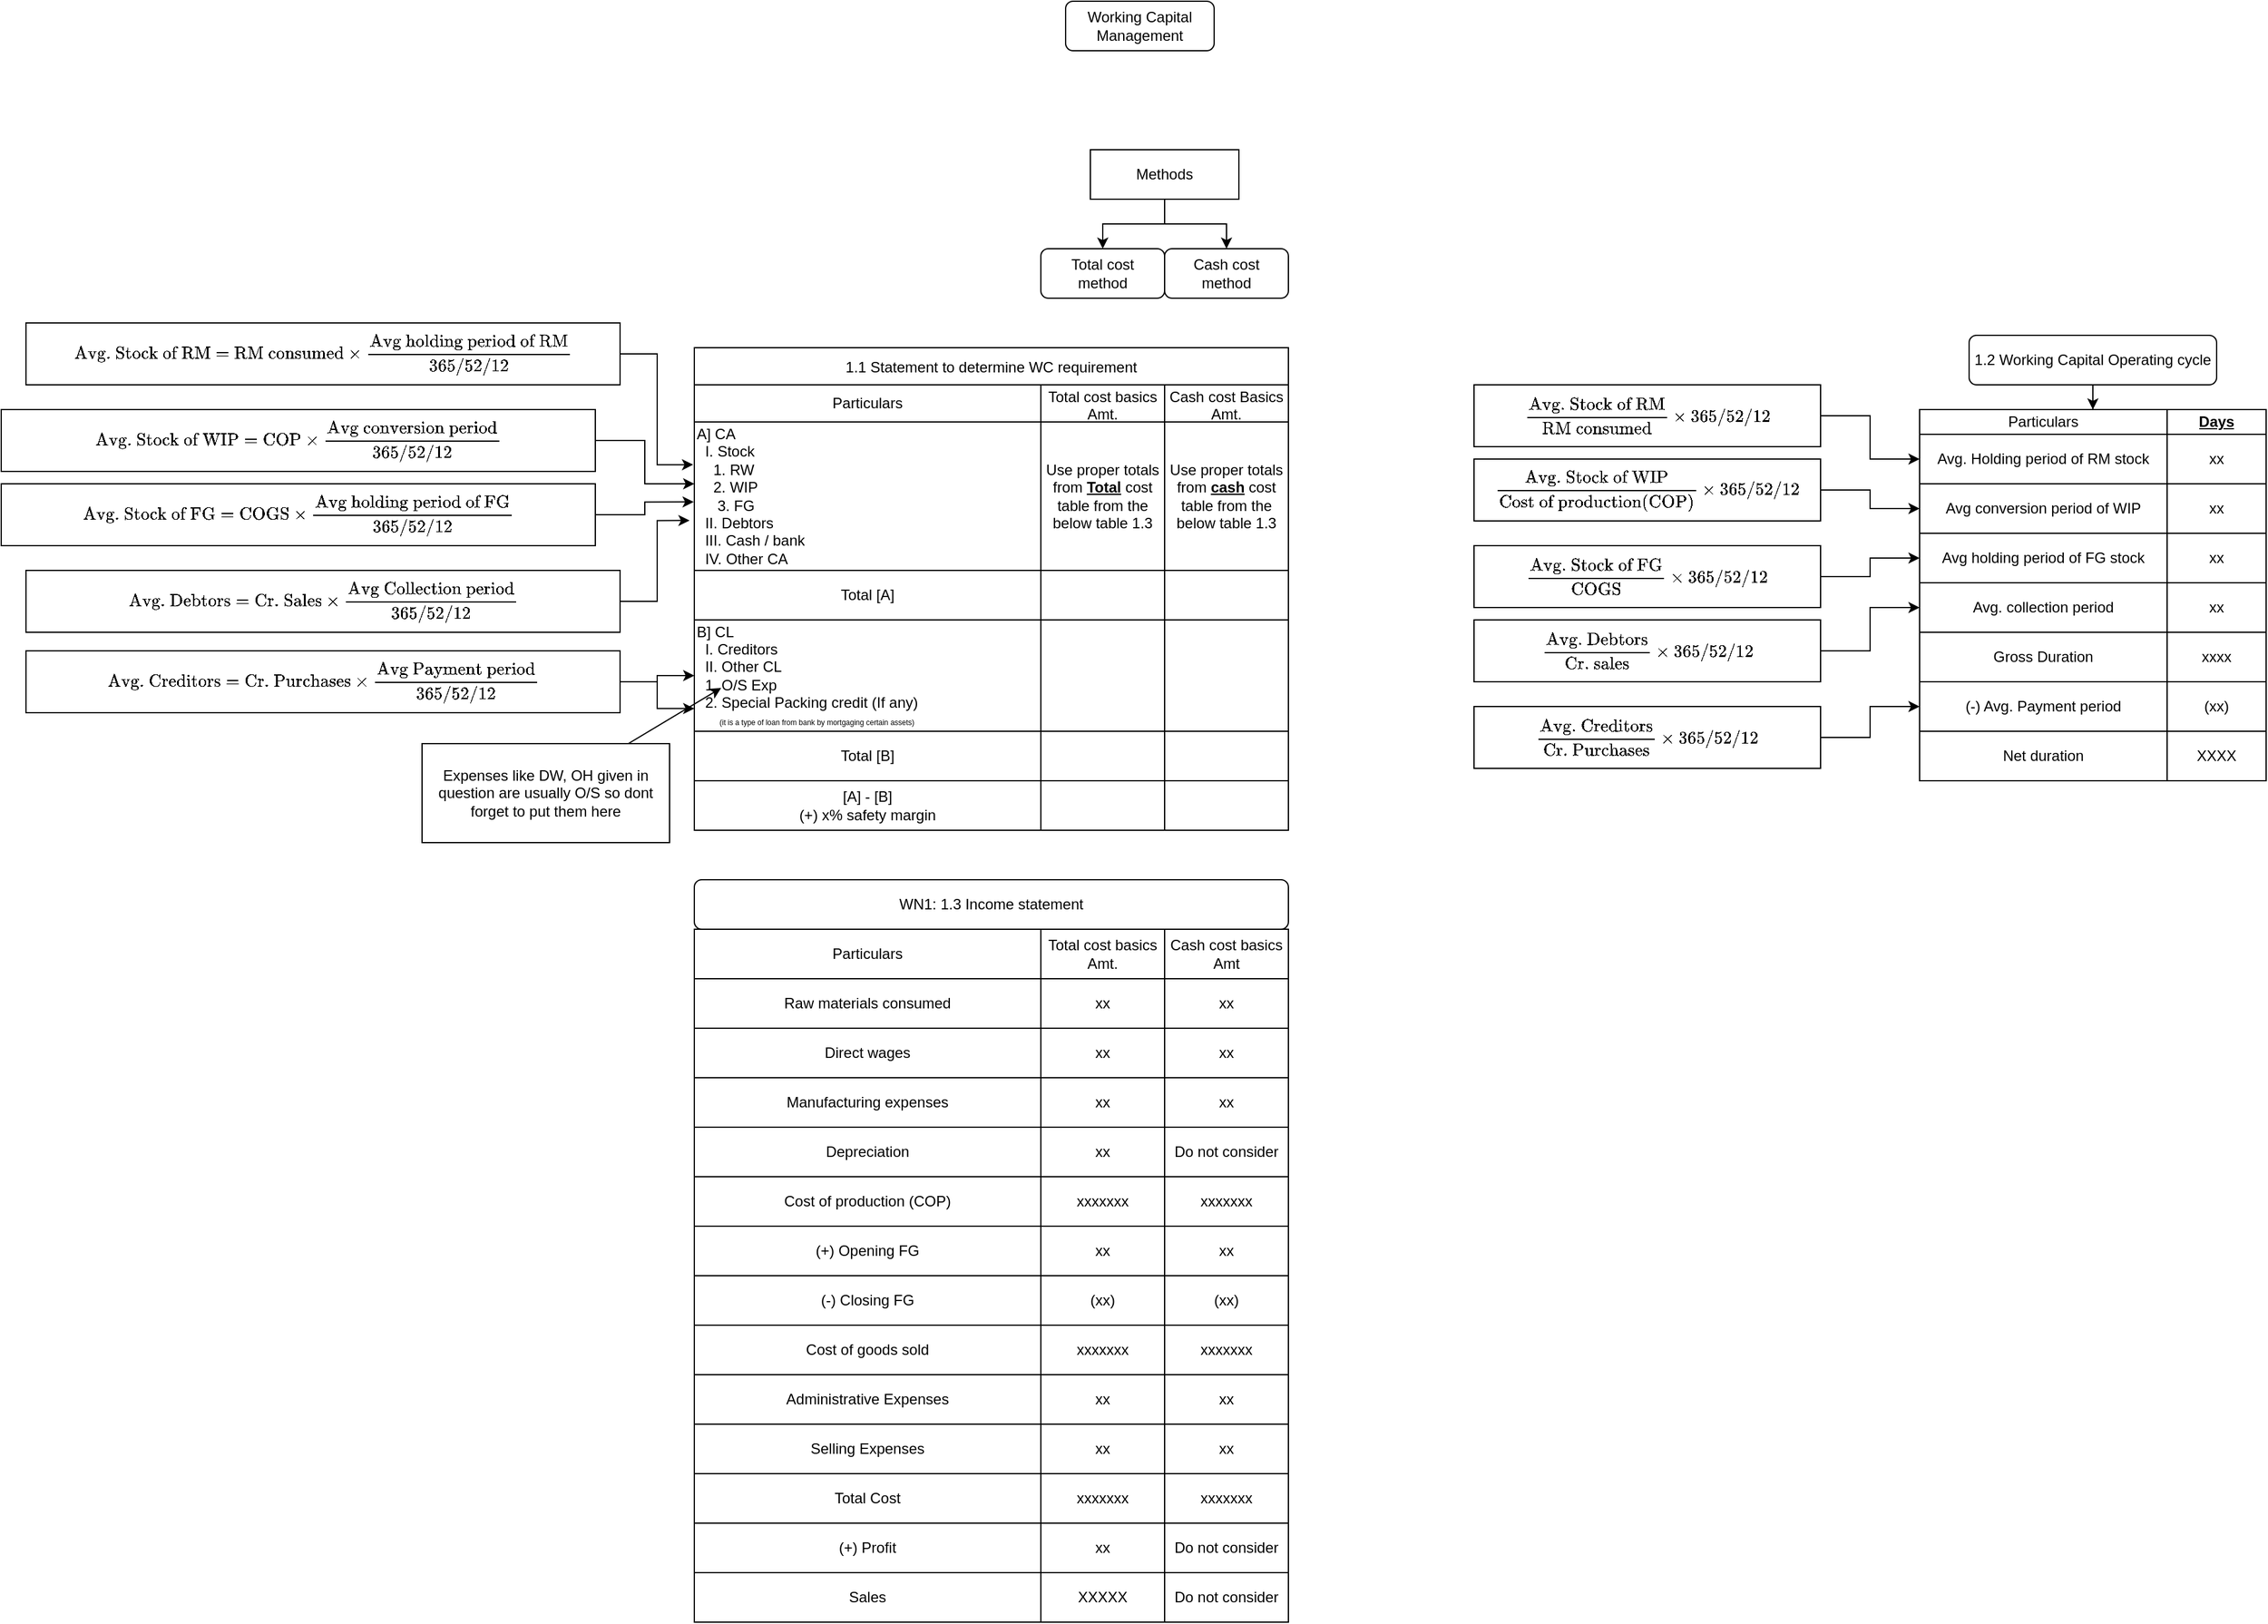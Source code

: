<mxfile version="15.2.9" type="github">
  <diagram id="sMXiV06eMUX1r8Gc8Mpe" name="Page-1">
    <mxGraphModel dx="3066" dy="1186" grid="1" gridSize="10" guides="1" tooltips="1" connect="1" arrows="1" fold="1" page="1" pageScale="1" pageWidth="850" pageHeight="1100" math="1" shadow="0">
      <root>
        <mxCell id="0" />
        <mxCell id="1" parent="0" />
        <mxCell id="MN956ZE3z-NAZyp3KeIA-1" value="Working Capital Management" style="rounded=1;whiteSpace=wrap;html=1;" parent="1" vertex="1">
          <mxGeometry x="360" width="120" height="40" as="geometry" />
        </mxCell>
        <mxCell id="9jcXlWBaS0kGvRiVqAq9-134" style="edgeStyle=orthogonalEdgeStyle;rounded=0;orthogonalLoop=1;jettySize=auto;html=1;" parent="1" source="MN956ZE3z-NAZyp3KeIA-2" target="MN956ZE3z-NAZyp3KeIA-4" edge="1">
          <mxGeometry relative="1" as="geometry" />
        </mxCell>
        <mxCell id="9jcXlWBaS0kGvRiVqAq9-135" style="edgeStyle=orthogonalEdgeStyle;rounded=0;orthogonalLoop=1;jettySize=auto;html=1;" parent="1" source="MN956ZE3z-NAZyp3KeIA-2" target="MN956ZE3z-NAZyp3KeIA-3" edge="1">
          <mxGeometry relative="1" as="geometry" />
        </mxCell>
        <mxCell id="MN956ZE3z-NAZyp3KeIA-2" value="Methods" style="rounded=0;whiteSpace=wrap;html=1;" parent="1" vertex="1">
          <mxGeometry x="380" y="120" width="120" height="40" as="geometry" />
        </mxCell>
        <mxCell id="MN956ZE3z-NAZyp3KeIA-3" value="&lt;div&gt;Cash cost &lt;br&gt;&lt;/div&gt;&lt;div&gt;method&lt;/div&gt;" style="rounded=1;whiteSpace=wrap;html=1;" parent="1" vertex="1">
          <mxGeometry x="440" y="200" width="100" height="40" as="geometry" />
        </mxCell>
        <mxCell id="MN956ZE3z-NAZyp3KeIA-4" value="&lt;div&gt;Total cost &lt;br&gt;&lt;/div&gt;&lt;div&gt;method&lt;/div&gt;" style="rounded=1;whiteSpace=wrap;html=1;" parent="1" vertex="1">
          <mxGeometry x="340" y="200" width="100" height="40" as="geometry" />
        </mxCell>
        <mxCell id="9jcXlWBaS0kGvRiVqAq9-1" value="1.2 Working Capital Operating cycle" style="rounded=1;whiteSpace=wrap;html=1;" parent="1" vertex="1">
          <mxGeometry x="1090" y="270" width="200" height="40" as="geometry" />
        </mxCell>
        <mxCell id="9jcXlWBaS0kGvRiVqAq9-18" style="edgeStyle=orthogonalEdgeStyle;rounded=0;orthogonalLoop=1;jettySize=auto;html=1;exitX=0.5;exitY=1;exitDx=0;exitDy=0;" parent="1" source="9jcXlWBaS0kGvRiVqAq9-1" target="9jcXlWBaS0kGvRiVqAq9-2" edge="1">
          <mxGeometry relative="1" as="geometry" />
        </mxCell>
        <mxCell id="9jcXlWBaS0kGvRiVqAq9-2" value="" style="shape=table;startSize=0;container=1;collapsible=0;childLayout=tableLayout;" parent="1" vertex="1">
          <mxGeometry x="1050" y="330" width="280" height="300" as="geometry" />
        </mxCell>
        <mxCell id="9jcXlWBaS0kGvRiVqAq9-3" value="" style="shape=partialRectangle;collapsible=0;dropTarget=0;pointerEvents=0;fillColor=none;top=0;left=0;bottom=0;right=0;points=[[0,0.5],[1,0.5]];portConstraint=eastwest;" parent="9jcXlWBaS0kGvRiVqAq9-2" vertex="1">
          <mxGeometry width="280" height="20" as="geometry" />
        </mxCell>
        <mxCell id="9jcXlWBaS0kGvRiVqAq9-4" value="Particulars" style="shape=partialRectangle;html=1;whiteSpace=wrap;connectable=0;overflow=hidden;fillColor=none;top=0;left=0;bottom=0;right=0;pointerEvents=1;" parent="9jcXlWBaS0kGvRiVqAq9-3" vertex="1">
          <mxGeometry width="200" height="20" as="geometry" />
        </mxCell>
        <mxCell id="9jcXlWBaS0kGvRiVqAq9-5" value="&lt;u&gt;&lt;b&gt;Days&lt;/b&gt;&lt;/u&gt;" style="shape=partialRectangle;html=1;whiteSpace=wrap;connectable=0;overflow=hidden;fillColor=none;top=0;left=0;bottom=0;right=0;pointerEvents=1;" parent="9jcXlWBaS0kGvRiVqAq9-3" vertex="1">
          <mxGeometry x="200" width="80" height="20" as="geometry" />
        </mxCell>
        <mxCell id="9jcXlWBaS0kGvRiVqAq9-6" value="" style="shape=partialRectangle;collapsible=0;dropTarget=0;pointerEvents=0;fillColor=none;top=0;left=0;bottom=0;right=0;points=[[0,0.5],[1,0.5]];portConstraint=eastwest;" parent="9jcXlWBaS0kGvRiVqAq9-2" vertex="1">
          <mxGeometry y="20" width="280" height="40" as="geometry" />
        </mxCell>
        <mxCell id="9jcXlWBaS0kGvRiVqAq9-7" value="&lt;div&gt;Avg. Holding period of RM stock&lt;/div&gt;" style="shape=partialRectangle;html=1;whiteSpace=wrap;connectable=0;overflow=hidden;fillColor=none;top=0;left=0;bottom=0;right=0;pointerEvents=1;" parent="9jcXlWBaS0kGvRiVqAq9-6" vertex="1">
          <mxGeometry width="200" height="40" as="geometry" />
        </mxCell>
        <mxCell id="9jcXlWBaS0kGvRiVqAq9-8" value="xx" style="shape=partialRectangle;html=1;whiteSpace=wrap;connectable=0;overflow=hidden;fillColor=none;top=0;left=0;bottom=0;right=0;pointerEvents=1;" parent="9jcXlWBaS0kGvRiVqAq9-6" vertex="1">
          <mxGeometry x="200" width="80" height="40" as="geometry" />
        </mxCell>
        <mxCell id="9jcXlWBaS0kGvRiVqAq9-19" style="shape=partialRectangle;collapsible=0;dropTarget=0;pointerEvents=0;fillColor=none;top=0;left=0;bottom=0;right=0;points=[[0,0.5],[1,0.5]];portConstraint=eastwest;" parent="9jcXlWBaS0kGvRiVqAq9-2" vertex="1">
          <mxGeometry y="60" width="280" height="40" as="geometry" />
        </mxCell>
        <mxCell id="9jcXlWBaS0kGvRiVqAq9-20" value="&lt;div&gt;Avg conversion period of WIP&lt;/div&gt;" style="shape=partialRectangle;html=1;whiteSpace=wrap;connectable=0;overflow=hidden;fillColor=none;top=0;left=0;bottom=0;right=0;pointerEvents=1;" parent="9jcXlWBaS0kGvRiVqAq9-19" vertex="1">
          <mxGeometry width="200" height="40" as="geometry" />
        </mxCell>
        <mxCell id="9jcXlWBaS0kGvRiVqAq9-21" value="xx" style="shape=partialRectangle;html=1;whiteSpace=wrap;connectable=0;overflow=hidden;fillColor=none;top=0;left=0;bottom=0;right=0;pointerEvents=1;" parent="9jcXlWBaS0kGvRiVqAq9-19" vertex="1">
          <mxGeometry x="200" width="80" height="40" as="geometry" />
        </mxCell>
        <mxCell id="9jcXlWBaS0kGvRiVqAq9-22" style="shape=partialRectangle;collapsible=0;dropTarget=0;pointerEvents=0;fillColor=none;top=0;left=0;bottom=0;right=0;points=[[0,0.5],[1,0.5]];portConstraint=eastwest;" parent="9jcXlWBaS0kGvRiVqAq9-2" vertex="1">
          <mxGeometry y="100" width="280" height="40" as="geometry" />
        </mxCell>
        <mxCell id="9jcXlWBaS0kGvRiVqAq9-23" value="&lt;div&gt;Avg holding period of FG stock&lt;/div&gt;" style="shape=partialRectangle;html=1;whiteSpace=wrap;connectable=0;overflow=hidden;fillColor=none;top=0;left=0;bottom=0;right=0;pointerEvents=1;" parent="9jcXlWBaS0kGvRiVqAq9-22" vertex="1">
          <mxGeometry width="200" height="40" as="geometry" />
        </mxCell>
        <mxCell id="9jcXlWBaS0kGvRiVqAq9-24" value="xx" style="shape=partialRectangle;html=1;whiteSpace=wrap;connectable=0;overflow=hidden;fillColor=none;top=0;left=0;bottom=0;right=0;pointerEvents=1;" parent="9jcXlWBaS0kGvRiVqAq9-22" vertex="1">
          <mxGeometry x="200" width="80" height="40" as="geometry" />
        </mxCell>
        <mxCell id="9jcXlWBaS0kGvRiVqAq9-25" style="shape=partialRectangle;collapsible=0;dropTarget=0;pointerEvents=0;fillColor=none;top=0;left=0;bottom=0;right=0;points=[[0,0.5],[1,0.5]];portConstraint=eastwest;" parent="9jcXlWBaS0kGvRiVqAq9-2" vertex="1">
          <mxGeometry y="140" width="280" height="40" as="geometry" />
        </mxCell>
        <mxCell id="9jcXlWBaS0kGvRiVqAq9-26" value="Avg. collection period" style="shape=partialRectangle;html=1;whiteSpace=wrap;connectable=0;overflow=hidden;fillColor=none;top=0;left=0;bottom=0;right=0;pointerEvents=1;" parent="9jcXlWBaS0kGvRiVqAq9-25" vertex="1">
          <mxGeometry width="200" height="40" as="geometry" />
        </mxCell>
        <mxCell id="9jcXlWBaS0kGvRiVqAq9-27" value="xx" style="shape=partialRectangle;html=1;whiteSpace=wrap;connectable=0;overflow=hidden;fillColor=none;top=0;left=0;bottom=0;right=0;pointerEvents=1;" parent="9jcXlWBaS0kGvRiVqAq9-25" vertex="1">
          <mxGeometry x="200" width="80" height="40" as="geometry" />
        </mxCell>
        <mxCell id="9jcXlWBaS0kGvRiVqAq9-9" value="" style="shape=partialRectangle;collapsible=0;dropTarget=0;pointerEvents=0;fillColor=none;top=0;left=0;bottom=0;right=0;points=[[0,0.5],[1,0.5]];portConstraint=eastwest;" parent="9jcXlWBaS0kGvRiVqAq9-2" vertex="1">
          <mxGeometry y="180" width="280" height="40" as="geometry" />
        </mxCell>
        <mxCell id="9jcXlWBaS0kGvRiVqAq9-10" value="Gross Duration" style="shape=partialRectangle;html=1;whiteSpace=wrap;connectable=0;overflow=hidden;fillColor=none;top=0;left=0;bottom=0;right=0;pointerEvents=1;" parent="9jcXlWBaS0kGvRiVqAq9-9" vertex="1">
          <mxGeometry width="200" height="40" as="geometry" />
        </mxCell>
        <mxCell id="9jcXlWBaS0kGvRiVqAq9-11" value="xxxx" style="shape=partialRectangle;html=1;whiteSpace=wrap;connectable=0;overflow=hidden;fillColor=none;top=0;left=0;bottom=0;right=0;pointerEvents=1;" parent="9jcXlWBaS0kGvRiVqAq9-9" vertex="1">
          <mxGeometry x="200" width="80" height="40" as="geometry" />
        </mxCell>
        <mxCell id="9jcXlWBaS0kGvRiVqAq9-12" value="" style="shape=partialRectangle;collapsible=0;dropTarget=0;pointerEvents=0;fillColor=none;top=0;left=0;bottom=0;right=0;points=[[0,0.5],[1,0.5]];portConstraint=eastwest;" parent="9jcXlWBaS0kGvRiVqAq9-2" vertex="1">
          <mxGeometry y="220" width="280" height="40" as="geometry" />
        </mxCell>
        <mxCell id="9jcXlWBaS0kGvRiVqAq9-13" value="(-) Avg. Payment period" style="shape=partialRectangle;html=1;whiteSpace=wrap;connectable=0;overflow=hidden;fillColor=none;top=0;left=0;bottom=0;right=0;pointerEvents=1;" parent="9jcXlWBaS0kGvRiVqAq9-12" vertex="1">
          <mxGeometry width="200" height="40" as="geometry" />
        </mxCell>
        <mxCell id="9jcXlWBaS0kGvRiVqAq9-14" value="(xx)" style="shape=partialRectangle;html=1;whiteSpace=wrap;connectable=0;overflow=hidden;fillColor=none;top=0;left=0;bottom=0;right=0;pointerEvents=1;" parent="9jcXlWBaS0kGvRiVqAq9-12" vertex="1">
          <mxGeometry x="200" width="80" height="40" as="geometry" />
        </mxCell>
        <mxCell id="9jcXlWBaS0kGvRiVqAq9-15" value="" style="shape=partialRectangle;collapsible=0;dropTarget=0;pointerEvents=0;fillColor=none;top=0;left=0;bottom=0;right=0;points=[[0,0.5],[1,0.5]];portConstraint=eastwest;" parent="9jcXlWBaS0kGvRiVqAq9-2" vertex="1">
          <mxGeometry y="260" width="280" height="40" as="geometry" />
        </mxCell>
        <mxCell id="9jcXlWBaS0kGvRiVqAq9-16" value="Net duration&lt;span style=&quot;white-space: pre&quot;&gt;&lt;/span&gt;&lt;span style=&quot;white-space: pre&quot;&gt;&lt;/span&gt;" style="shape=partialRectangle;html=1;whiteSpace=wrap;connectable=0;overflow=hidden;fillColor=none;top=0;left=0;bottom=0;right=0;pointerEvents=1;" parent="9jcXlWBaS0kGvRiVqAq9-15" vertex="1">
          <mxGeometry width="200" height="40" as="geometry" />
        </mxCell>
        <mxCell id="9jcXlWBaS0kGvRiVqAq9-17" value="XXXX" style="shape=partialRectangle;html=1;whiteSpace=wrap;connectable=0;overflow=hidden;fillColor=none;top=0;left=0;bottom=0;right=0;pointerEvents=1;" parent="9jcXlWBaS0kGvRiVqAq9-15" vertex="1">
          <mxGeometry x="200" width="80" height="40" as="geometry" />
        </mxCell>
        <mxCell id="9jcXlWBaS0kGvRiVqAq9-30" style="edgeStyle=orthogonalEdgeStyle;rounded=0;orthogonalLoop=1;jettySize=auto;html=1;entryX=0;entryY=0.5;entryDx=0;entryDy=0;" parent="1" source="9jcXlWBaS0kGvRiVqAq9-29" target="9jcXlWBaS0kGvRiVqAq9-6" edge="1">
          <mxGeometry relative="1" as="geometry" />
        </mxCell>
        <mxCell id="9jcXlWBaS0kGvRiVqAq9-29" value="`\text{Avg. Stock of RM}/\text{RM consumed}xx \text{365/52/12}`" style="rounded=0;whiteSpace=wrap;html=1;" parent="1" vertex="1">
          <mxGeometry x="690" y="310" width="280" height="50" as="geometry" />
        </mxCell>
        <mxCell id="9jcXlWBaS0kGvRiVqAq9-34" style="edgeStyle=orthogonalEdgeStyle;rounded=0;orthogonalLoop=1;jettySize=auto;html=1;entryX=0;entryY=0.5;entryDx=0;entryDy=0;" parent="1" source="9jcXlWBaS0kGvRiVqAq9-31" target="9jcXlWBaS0kGvRiVqAq9-19" edge="1">
          <mxGeometry relative="1" as="geometry" />
        </mxCell>
        <mxCell id="9jcXlWBaS0kGvRiVqAq9-31" value="`\text{Avg. Stock of WIP}/\text{Cost of production(COP)}xx \text{365/52/12}`" style="rounded=0;whiteSpace=wrap;html=1;" parent="1" vertex="1">
          <mxGeometry x="690" y="370" width="280" height="50" as="geometry" />
        </mxCell>
        <mxCell id="9jcXlWBaS0kGvRiVqAq9-35" style="edgeStyle=orthogonalEdgeStyle;rounded=0;orthogonalLoop=1;jettySize=auto;html=1;" parent="1" source="9jcXlWBaS0kGvRiVqAq9-32" target="9jcXlWBaS0kGvRiVqAq9-22" edge="1">
          <mxGeometry relative="1" as="geometry" />
        </mxCell>
        <mxCell id="9jcXlWBaS0kGvRiVqAq9-32" value="`\text{Avg. Stock of FG}/\text{COGS}xx \text{365/52/12}`" style="rounded=0;whiteSpace=wrap;html=1;" parent="1" vertex="1">
          <mxGeometry x="690" y="440" width="280" height="50" as="geometry" />
        </mxCell>
        <mxCell id="9jcXlWBaS0kGvRiVqAq9-36" style="edgeStyle=orthogonalEdgeStyle;rounded=0;orthogonalLoop=1;jettySize=auto;html=1;entryX=0;entryY=0.5;entryDx=0;entryDy=0;" parent="1" source="9jcXlWBaS0kGvRiVqAq9-33" target="9jcXlWBaS0kGvRiVqAq9-25" edge="1">
          <mxGeometry relative="1" as="geometry" />
        </mxCell>
        <mxCell id="9jcXlWBaS0kGvRiVqAq9-33" value="`\text{Avg. Debtors}/\text{Cr. sales}xx \text{365/52/12}`" style="rounded=0;whiteSpace=wrap;html=1;" parent="1" vertex="1">
          <mxGeometry x="690" y="500" width="280" height="50" as="geometry" />
        </mxCell>
        <mxCell id="9jcXlWBaS0kGvRiVqAq9-38" style="edgeStyle=orthogonalEdgeStyle;rounded=0;orthogonalLoop=1;jettySize=auto;html=1;entryX=0;entryY=0.5;entryDx=0;entryDy=0;" parent="1" source="9jcXlWBaS0kGvRiVqAq9-37" target="9jcXlWBaS0kGvRiVqAq9-12" edge="1">
          <mxGeometry relative="1" as="geometry" />
        </mxCell>
        <mxCell id="9jcXlWBaS0kGvRiVqAq9-37" value="`\text{Avg. Creditors}/\text{Cr. Purchases}xx \text{365/52/12}`" style="rounded=0;whiteSpace=wrap;html=1;" parent="1" vertex="1">
          <mxGeometry x="690" y="570" width="280" height="50" as="geometry" />
        </mxCell>
        <mxCell id="9jcXlWBaS0kGvRiVqAq9-110" style="edgeStyle=orthogonalEdgeStyle;rounded=0;orthogonalLoop=1;jettySize=auto;html=1;entryX=-0.002;entryY=0.288;entryDx=0;entryDy=0;entryPerimeter=0;" parent="1" source="9jcXlWBaS0kGvRiVqAq9-39" target="9jcXlWBaS0kGvRiVqAq9-93" edge="1">
          <mxGeometry relative="1" as="geometry">
            <Array as="points">
              <mxPoint x="30" y="285" />
              <mxPoint x="30" y="375" />
            </Array>
          </mxGeometry>
        </mxCell>
        <mxCell id="9jcXlWBaS0kGvRiVqAq9-39" value="`\text{Avg. Stock of RM}=\text{RM consumed}xx \text{Avg holding period of RM}/ \text{365/52/12}`" style="rounded=0;whiteSpace=wrap;html=1;" parent="1" vertex="1">
          <mxGeometry x="-480" y="260" width="480" height="50" as="geometry" />
        </mxCell>
        <mxCell id="9jcXlWBaS0kGvRiVqAq9-111" style="edgeStyle=orthogonalEdgeStyle;rounded=0;orthogonalLoop=1;jettySize=auto;html=1;entryX=0;entryY=0.417;entryDx=0;entryDy=0;entryPerimeter=0;" parent="1" source="9jcXlWBaS0kGvRiVqAq9-40" target="9jcXlWBaS0kGvRiVqAq9-93" edge="1">
          <mxGeometry relative="1" as="geometry" />
        </mxCell>
        <mxCell id="9jcXlWBaS0kGvRiVqAq9-40" value="`\text{Avg. Stock of WIP}=\text{COP}xx \text{Avg conversion period}/ \text{365/52/12}`" style="rounded=0;whiteSpace=wrap;html=1;" parent="1" vertex="1">
          <mxGeometry x="-500" y="330" width="480" height="50" as="geometry" />
        </mxCell>
        <mxCell id="9jcXlWBaS0kGvRiVqAq9-112" style="edgeStyle=orthogonalEdgeStyle;rounded=0;orthogonalLoop=1;jettySize=auto;html=1;entryX=-0.001;entryY=0.539;entryDx=0;entryDy=0;entryPerimeter=0;" parent="1" source="9jcXlWBaS0kGvRiVqAq9-41" target="9jcXlWBaS0kGvRiVqAq9-93" edge="1">
          <mxGeometry relative="1" as="geometry" />
        </mxCell>
        <mxCell id="9jcXlWBaS0kGvRiVqAq9-41" value="`\text{Avg. Stock of FG}=\text{COGS}xx \text{Avg holding period of FG}/ \text{365/52/12}`" style="rounded=0;whiteSpace=wrap;html=1;" parent="1" vertex="1">
          <mxGeometry x="-500" y="390" width="480" height="50" as="geometry" />
        </mxCell>
        <mxCell id="9jcXlWBaS0kGvRiVqAq9-113" style="edgeStyle=orthogonalEdgeStyle;rounded=0;orthogonalLoop=1;jettySize=auto;html=1;entryX=-0.008;entryY=0.664;entryDx=0;entryDy=0;entryPerimeter=0;" parent="1" source="9jcXlWBaS0kGvRiVqAq9-42" target="9jcXlWBaS0kGvRiVqAq9-93" edge="1">
          <mxGeometry relative="1" as="geometry" />
        </mxCell>
        <mxCell id="9jcXlWBaS0kGvRiVqAq9-42" value="`\text{Avg. Debtors}=\text{Cr. Sales}xx \text{Avg Collection period}/ \text{365/52/12}`" style="rounded=0;whiteSpace=wrap;html=1;" parent="1" vertex="1">
          <mxGeometry x="-480" y="460" width="480" height="50" as="geometry" />
        </mxCell>
        <mxCell id="9jcXlWBaS0kGvRiVqAq9-114" style="edgeStyle=orthogonalEdgeStyle;rounded=0;orthogonalLoop=1;jettySize=auto;html=1;entryX=0;entryY=0.5;entryDx=0;entryDy=0;" parent="1" source="9jcXlWBaS0kGvRiVqAq9-43" target="9jcXlWBaS0kGvRiVqAq9-99" edge="1">
          <mxGeometry relative="1" as="geometry" />
        </mxCell>
        <mxCell id="9jcXlWBaS0kGvRiVqAq9-115" style="edgeStyle=orthogonalEdgeStyle;rounded=0;orthogonalLoop=1;jettySize=auto;html=1;entryX=0;entryY=0.796;entryDx=0;entryDy=0;entryPerimeter=0;" parent="1" source="9jcXlWBaS0kGvRiVqAq9-43" target="9jcXlWBaS0kGvRiVqAq9-99" edge="1">
          <mxGeometry relative="1" as="geometry" />
        </mxCell>
        <mxCell id="9jcXlWBaS0kGvRiVqAq9-43" value="`\text{Avg. Creditors}=\text{Cr. Purchases}xx \text{Avg Payment period}/ \text{365/52/12}`" style="rounded=0;whiteSpace=wrap;html=1;" parent="1" vertex="1">
          <mxGeometry x="-480" y="525" width="480" height="50" as="geometry" />
        </mxCell>
        <mxCell id="9jcXlWBaS0kGvRiVqAq9-44" value="" style="shape=table;startSize=0;container=1;collapsible=0;childLayout=tableLayout;" parent="1" vertex="1">
          <mxGeometry x="60" y="750" width="480" height="560" as="geometry" />
        </mxCell>
        <mxCell id="9jcXlWBaS0kGvRiVqAq9-45" value="" style="shape=partialRectangle;collapsible=0;dropTarget=0;pointerEvents=0;fillColor=none;top=0;left=0;bottom=0;right=0;points=[[0,0.5],[1,0.5]];portConstraint=eastwest;" parent="9jcXlWBaS0kGvRiVqAq9-44" vertex="1">
          <mxGeometry width="480" height="40" as="geometry" />
        </mxCell>
        <mxCell id="9jcXlWBaS0kGvRiVqAq9-46" value="Particulars" style="shape=partialRectangle;html=1;whiteSpace=wrap;connectable=0;overflow=hidden;fillColor=none;top=0;left=0;bottom=0;right=0;pointerEvents=1;" parent="9jcXlWBaS0kGvRiVqAq9-45" vertex="1">
          <mxGeometry width="280" height="40" as="geometry" />
        </mxCell>
        <mxCell id="9jcXlWBaS0kGvRiVqAq9-47" value="Total cost basics&lt;br&gt;&lt;div&gt;Amt.&lt;/div&gt;" style="shape=partialRectangle;html=1;whiteSpace=wrap;connectable=0;overflow=hidden;fillColor=none;top=0;left=0;bottom=0;right=0;pointerEvents=1;" parent="9jcXlWBaS0kGvRiVqAq9-45" vertex="1">
          <mxGeometry x="280" width="100" height="40" as="geometry" />
        </mxCell>
        <mxCell id="9jcXlWBaS0kGvRiVqAq9-120" value="&lt;div&gt;Cash cost basics&lt;/div&gt;&lt;div&gt;Amt&lt;br&gt;&lt;/div&gt;" style="shape=partialRectangle;html=1;whiteSpace=wrap;connectable=0;overflow=hidden;fillColor=none;top=0;left=0;bottom=0;right=0;pointerEvents=1;" parent="9jcXlWBaS0kGvRiVqAq9-45" vertex="1">
          <mxGeometry x="380" width="100" height="40" as="geometry" />
        </mxCell>
        <mxCell id="9jcXlWBaS0kGvRiVqAq9-48" value="" style="shape=partialRectangle;collapsible=0;dropTarget=0;pointerEvents=0;fillColor=none;top=0;left=0;bottom=0;right=0;points=[[0,0.5],[1,0.5]];portConstraint=eastwest;" parent="9jcXlWBaS0kGvRiVqAq9-44" vertex="1">
          <mxGeometry y="40" width="480" height="40" as="geometry" />
        </mxCell>
        <mxCell id="9jcXlWBaS0kGvRiVqAq9-49" value="Raw materials consumed" style="shape=partialRectangle;html=1;whiteSpace=wrap;connectable=0;overflow=hidden;fillColor=none;top=0;left=0;bottom=0;right=0;pointerEvents=1;" parent="9jcXlWBaS0kGvRiVqAq9-48" vertex="1">
          <mxGeometry width="280" height="40" as="geometry" />
        </mxCell>
        <mxCell id="9jcXlWBaS0kGvRiVqAq9-50" value="xx" style="shape=partialRectangle;html=1;whiteSpace=wrap;connectable=0;overflow=hidden;fillColor=none;top=0;left=0;bottom=0;right=0;pointerEvents=1;" parent="9jcXlWBaS0kGvRiVqAq9-48" vertex="1">
          <mxGeometry x="280" width="100" height="40" as="geometry" />
        </mxCell>
        <mxCell id="9jcXlWBaS0kGvRiVqAq9-121" value="xx" style="shape=partialRectangle;html=1;whiteSpace=wrap;connectable=0;overflow=hidden;fillColor=none;top=0;left=0;bottom=0;right=0;pointerEvents=1;" parent="9jcXlWBaS0kGvRiVqAq9-48" vertex="1">
          <mxGeometry x="380" width="100" height="40" as="geometry" />
        </mxCell>
        <mxCell id="9jcXlWBaS0kGvRiVqAq9-51" value="" style="shape=partialRectangle;collapsible=0;dropTarget=0;pointerEvents=0;fillColor=none;top=0;left=0;bottom=0;right=0;points=[[0,0.5],[1,0.5]];portConstraint=eastwest;" parent="9jcXlWBaS0kGvRiVqAq9-44" vertex="1">
          <mxGeometry y="80" width="480" height="40" as="geometry" />
        </mxCell>
        <mxCell id="9jcXlWBaS0kGvRiVqAq9-52" value="Direct wages" style="shape=partialRectangle;html=1;whiteSpace=wrap;connectable=0;overflow=hidden;fillColor=none;top=0;left=0;bottom=0;right=0;pointerEvents=1;" parent="9jcXlWBaS0kGvRiVqAq9-51" vertex="1">
          <mxGeometry width="280" height="40" as="geometry" />
        </mxCell>
        <mxCell id="9jcXlWBaS0kGvRiVqAq9-53" value="xx" style="shape=partialRectangle;html=1;whiteSpace=wrap;connectable=0;overflow=hidden;fillColor=none;top=0;left=0;bottom=0;right=0;pointerEvents=1;" parent="9jcXlWBaS0kGvRiVqAq9-51" vertex="1">
          <mxGeometry x="280" width="100" height="40" as="geometry" />
        </mxCell>
        <mxCell id="9jcXlWBaS0kGvRiVqAq9-122" value="xx" style="shape=partialRectangle;html=1;whiteSpace=wrap;connectable=0;overflow=hidden;fillColor=none;top=0;left=0;bottom=0;right=0;pointerEvents=1;" parent="9jcXlWBaS0kGvRiVqAq9-51" vertex="1">
          <mxGeometry x="380" width="100" height="40" as="geometry" />
        </mxCell>
        <mxCell id="9jcXlWBaS0kGvRiVqAq9-54" value="" style="shape=partialRectangle;collapsible=0;dropTarget=0;pointerEvents=0;fillColor=none;top=0;left=0;bottom=0;right=0;points=[[0,0.5],[1,0.5]];portConstraint=eastwest;" parent="9jcXlWBaS0kGvRiVqAq9-44" vertex="1">
          <mxGeometry y="120" width="480" height="40" as="geometry" />
        </mxCell>
        <mxCell id="9jcXlWBaS0kGvRiVqAq9-55" value="Manufacturing expenses" style="shape=partialRectangle;html=1;whiteSpace=wrap;connectable=0;overflow=hidden;fillColor=none;top=0;left=0;bottom=0;right=0;pointerEvents=1;" parent="9jcXlWBaS0kGvRiVqAq9-54" vertex="1">
          <mxGeometry width="280" height="40" as="geometry" />
        </mxCell>
        <mxCell id="9jcXlWBaS0kGvRiVqAq9-56" value="xx" style="shape=partialRectangle;html=1;whiteSpace=wrap;connectable=0;overflow=hidden;fillColor=none;top=0;left=0;bottom=0;right=0;pointerEvents=1;" parent="9jcXlWBaS0kGvRiVqAq9-54" vertex="1">
          <mxGeometry x="280" width="100" height="40" as="geometry" />
        </mxCell>
        <mxCell id="9jcXlWBaS0kGvRiVqAq9-123" value="xx" style="shape=partialRectangle;html=1;whiteSpace=wrap;connectable=0;overflow=hidden;fillColor=none;top=0;left=0;bottom=0;right=0;pointerEvents=1;" parent="9jcXlWBaS0kGvRiVqAq9-54" vertex="1">
          <mxGeometry x="380" width="100" height="40" as="geometry" />
        </mxCell>
        <mxCell id="9jcXlWBaS0kGvRiVqAq9-57" value="" style="shape=partialRectangle;collapsible=0;dropTarget=0;pointerEvents=0;fillColor=none;top=0;left=0;bottom=0;right=0;points=[[0,0.5],[1,0.5]];portConstraint=eastwest;" parent="9jcXlWBaS0kGvRiVqAq9-44" vertex="1">
          <mxGeometry y="160" width="480" height="40" as="geometry" />
        </mxCell>
        <mxCell id="9jcXlWBaS0kGvRiVqAq9-58" value="Depreciation" style="shape=partialRectangle;html=1;whiteSpace=wrap;connectable=0;overflow=hidden;fillColor=none;top=0;left=0;bottom=0;right=0;pointerEvents=1;" parent="9jcXlWBaS0kGvRiVqAq9-57" vertex="1">
          <mxGeometry width="280" height="40" as="geometry" />
        </mxCell>
        <mxCell id="9jcXlWBaS0kGvRiVqAq9-59" value="xx" style="shape=partialRectangle;html=1;whiteSpace=wrap;connectable=0;overflow=hidden;fillColor=none;top=0;left=0;bottom=0;right=0;pointerEvents=1;" parent="9jcXlWBaS0kGvRiVqAq9-57" vertex="1">
          <mxGeometry x="280" width="100" height="40" as="geometry" />
        </mxCell>
        <mxCell id="9jcXlWBaS0kGvRiVqAq9-124" value="Do not consider" style="shape=partialRectangle;html=1;whiteSpace=wrap;connectable=0;overflow=hidden;fillColor=none;top=0;left=0;bottom=0;right=0;pointerEvents=1;" parent="9jcXlWBaS0kGvRiVqAq9-57" vertex="1">
          <mxGeometry x="380" width="100" height="40" as="geometry" />
        </mxCell>
        <mxCell id="9jcXlWBaS0kGvRiVqAq9-60" value="" style="shape=partialRectangle;collapsible=0;dropTarget=0;pointerEvents=0;fillColor=none;top=0;left=0;bottom=0;right=0;points=[[0,0.5],[1,0.5]];portConstraint=eastwest;" parent="9jcXlWBaS0kGvRiVqAq9-44" vertex="1">
          <mxGeometry y="200" width="480" height="40" as="geometry" />
        </mxCell>
        <mxCell id="9jcXlWBaS0kGvRiVqAq9-61" value="Cost of production (COP)" style="shape=partialRectangle;html=1;whiteSpace=wrap;connectable=0;overflow=hidden;fillColor=none;top=0;left=0;bottom=0;right=0;pointerEvents=1;" parent="9jcXlWBaS0kGvRiVqAq9-60" vertex="1">
          <mxGeometry width="280" height="40" as="geometry" />
        </mxCell>
        <mxCell id="9jcXlWBaS0kGvRiVqAq9-62" value="xxxxxxx" style="shape=partialRectangle;html=1;whiteSpace=wrap;connectable=0;overflow=hidden;fillColor=none;top=0;left=0;bottom=0;right=0;pointerEvents=1;" parent="9jcXlWBaS0kGvRiVqAq9-60" vertex="1">
          <mxGeometry x="280" width="100" height="40" as="geometry" />
        </mxCell>
        <mxCell id="9jcXlWBaS0kGvRiVqAq9-125" value="xxxxxxx" style="shape=partialRectangle;html=1;whiteSpace=wrap;connectable=0;overflow=hidden;fillColor=none;top=0;left=0;bottom=0;right=0;pointerEvents=1;" parent="9jcXlWBaS0kGvRiVqAq9-60" vertex="1">
          <mxGeometry x="380" width="100" height="40" as="geometry" />
        </mxCell>
        <mxCell id="9jcXlWBaS0kGvRiVqAq9-63" value="" style="shape=partialRectangle;collapsible=0;dropTarget=0;pointerEvents=0;fillColor=none;top=0;left=0;bottom=0;right=0;points=[[0,0.5],[1,0.5]];portConstraint=eastwest;" parent="9jcXlWBaS0kGvRiVqAq9-44" vertex="1">
          <mxGeometry y="240" width="480" height="40" as="geometry" />
        </mxCell>
        <mxCell id="9jcXlWBaS0kGvRiVqAq9-64" value="(+) Opening FG" style="shape=partialRectangle;html=1;whiteSpace=wrap;connectable=0;overflow=hidden;fillColor=none;top=0;left=0;bottom=0;right=0;pointerEvents=1;" parent="9jcXlWBaS0kGvRiVqAq9-63" vertex="1">
          <mxGeometry width="280" height="40" as="geometry" />
        </mxCell>
        <mxCell id="9jcXlWBaS0kGvRiVqAq9-65" value="xx" style="shape=partialRectangle;html=1;whiteSpace=wrap;connectable=0;overflow=hidden;fillColor=none;top=0;left=0;bottom=0;right=0;pointerEvents=1;" parent="9jcXlWBaS0kGvRiVqAq9-63" vertex="1">
          <mxGeometry x="280" width="100" height="40" as="geometry" />
        </mxCell>
        <mxCell id="9jcXlWBaS0kGvRiVqAq9-126" value="xx" style="shape=partialRectangle;html=1;whiteSpace=wrap;connectable=0;overflow=hidden;fillColor=none;top=0;left=0;bottom=0;right=0;pointerEvents=1;" parent="9jcXlWBaS0kGvRiVqAq9-63" vertex="1">
          <mxGeometry x="380" width="100" height="40" as="geometry" />
        </mxCell>
        <mxCell id="9jcXlWBaS0kGvRiVqAq9-66" value="" style="shape=partialRectangle;collapsible=0;dropTarget=0;pointerEvents=0;fillColor=none;top=0;left=0;bottom=0;right=0;points=[[0,0.5],[1,0.5]];portConstraint=eastwest;" parent="9jcXlWBaS0kGvRiVqAq9-44" vertex="1">
          <mxGeometry y="280" width="480" height="40" as="geometry" />
        </mxCell>
        <mxCell id="9jcXlWBaS0kGvRiVqAq9-67" value="(-) Closing FG" style="shape=partialRectangle;html=1;whiteSpace=wrap;connectable=0;overflow=hidden;fillColor=none;top=0;left=0;bottom=0;right=0;pointerEvents=1;" parent="9jcXlWBaS0kGvRiVqAq9-66" vertex="1">
          <mxGeometry width="280" height="40" as="geometry" />
        </mxCell>
        <mxCell id="9jcXlWBaS0kGvRiVqAq9-68" value="(xx)" style="shape=partialRectangle;html=1;whiteSpace=wrap;connectable=0;overflow=hidden;fillColor=none;top=0;left=0;bottom=0;right=0;pointerEvents=1;" parent="9jcXlWBaS0kGvRiVqAq9-66" vertex="1">
          <mxGeometry x="280" width="100" height="40" as="geometry" />
        </mxCell>
        <mxCell id="9jcXlWBaS0kGvRiVqAq9-127" value="(xx)" style="shape=partialRectangle;html=1;whiteSpace=wrap;connectable=0;overflow=hidden;fillColor=none;top=0;left=0;bottom=0;right=0;pointerEvents=1;" parent="9jcXlWBaS0kGvRiVqAq9-66" vertex="1">
          <mxGeometry x="380" width="100" height="40" as="geometry" />
        </mxCell>
        <mxCell id="9jcXlWBaS0kGvRiVqAq9-69" value="" style="shape=partialRectangle;collapsible=0;dropTarget=0;pointerEvents=0;fillColor=none;top=0;left=0;bottom=0;right=0;points=[[0,0.5],[1,0.5]];portConstraint=eastwest;" parent="9jcXlWBaS0kGvRiVqAq9-44" vertex="1">
          <mxGeometry y="320" width="480" height="40" as="geometry" />
        </mxCell>
        <mxCell id="9jcXlWBaS0kGvRiVqAq9-70" value="Cost of goods sold" style="shape=partialRectangle;html=1;whiteSpace=wrap;connectable=0;overflow=hidden;fillColor=none;top=0;left=0;bottom=0;right=0;pointerEvents=1;" parent="9jcXlWBaS0kGvRiVqAq9-69" vertex="1">
          <mxGeometry width="280" height="40" as="geometry" />
        </mxCell>
        <mxCell id="9jcXlWBaS0kGvRiVqAq9-71" value="xxxxxxx" style="shape=partialRectangle;html=1;whiteSpace=wrap;connectable=0;overflow=hidden;fillColor=none;top=0;left=0;bottom=0;right=0;pointerEvents=1;" parent="9jcXlWBaS0kGvRiVqAq9-69" vertex="1">
          <mxGeometry x="280" width="100" height="40" as="geometry" />
        </mxCell>
        <mxCell id="9jcXlWBaS0kGvRiVqAq9-128" value="xxxxxxx" style="shape=partialRectangle;html=1;whiteSpace=wrap;connectable=0;overflow=hidden;fillColor=none;top=0;left=0;bottom=0;right=0;pointerEvents=1;" parent="9jcXlWBaS0kGvRiVqAq9-69" vertex="1">
          <mxGeometry x="380" width="100" height="40" as="geometry" />
        </mxCell>
        <mxCell id="9jcXlWBaS0kGvRiVqAq9-72" value="" style="shape=partialRectangle;collapsible=0;dropTarget=0;pointerEvents=0;fillColor=none;top=0;left=0;bottom=0;right=0;points=[[0,0.5],[1,0.5]];portConstraint=eastwest;" parent="9jcXlWBaS0kGvRiVqAq9-44" vertex="1">
          <mxGeometry y="360" width="480" height="40" as="geometry" />
        </mxCell>
        <mxCell id="9jcXlWBaS0kGvRiVqAq9-73" value="Administrative Expenses" style="shape=partialRectangle;html=1;whiteSpace=wrap;connectable=0;overflow=hidden;fillColor=none;top=0;left=0;bottom=0;right=0;pointerEvents=1;" parent="9jcXlWBaS0kGvRiVqAq9-72" vertex="1">
          <mxGeometry width="280" height="40" as="geometry" />
        </mxCell>
        <mxCell id="9jcXlWBaS0kGvRiVqAq9-74" value="xx" style="shape=partialRectangle;html=1;whiteSpace=wrap;connectable=0;overflow=hidden;fillColor=none;top=0;left=0;bottom=0;right=0;pointerEvents=1;" parent="9jcXlWBaS0kGvRiVqAq9-72" vertex="1">
          <mxGeometry x="280" width="100" height="40" as="geometry" />
        </mxCell>
        <mxCell id="9jcXlWBaS0kGvRiVqAq9-129" value="xx" style="shape=partialRectangle;html=1;whiteSpace=wrap;connectable=0;overflow=hidden;fillColor=none;top=0;left=0;bottom=0;right=0;pointerEvents=1;" parent="9jcXlWBaS0kGvRiVqAq9-72" vertex="1">
          <mxGeometry x="380" width="100" height="40" as="geometry" />
        </mxCell>
        <mxCell id="9jcXlWBaS0kGvRiVqAq9-75" value="" style="shape=partialRectangle;collapsible=0;dropTarget=0;pointerEvents=0;fillColor=none;top=0;left=0;bottom=0;right=0;points=[[0,0.5],[1,0.5]];portConstraint=eastwest;" parent="9jcXlWBaS0kGvRiVqAq9-44" vertex="1">
          <mxGeometry y="400" width="480" height="40" as="geometry" />
        </mxCell>
        <mxCell id="9jcXlWBaS0kGvRiVqAq9-76" value="Selling Expenses" style="shape=partialRectangle;html=1;whiteSpace=wrap;connectable=0;overflow=hidden;fillColor=none;top=0;left=0;bottom=0;right=0;pointerEvents=1;" parent="9jcXlWBaS0kGvRiVqAq9-75" vertex="1">
          <mxGeometry width="280" height="40" as="geometry" />
        </mxCell>
        <mxCell id="9jcXlWBaS0kGvRiVqAq9-77" value="xx" style="shape=partialRectangle;html=1;whiteSpace=wrap;connectable=0;overflow=hidden;fillColor=none;top=0;left=0;bottom=0;right=0;pointerEvents=1;" parent="9jcXlWBaS0kGvRiVqAq9-75" vertex="1">
          <mxGeometry x="280" width="100" height="40" as="geometry" />
        </mxCell>
        <mxCell id="9jcXlWBaS0kGvRiVqAq9-130" value="xx" style="shape=partialRectangle;html=1;whiteSpace=wrap;connectable=0;overflow=hidden;fillColor=none;top=0;left=0;bottom=0;right=0;pointerEvents=1;" parent="9jcXlWBaS0kGvRiVqAq9-75" vertex="1">
          <mxGeometry x="380" width="100" height="40" as="geometry" />
        </mxCell>
        <mxCell id="9jcXlWBaS0kGvRiVqAq9-78" value="" style="shape=partialRectangle;collapsible=0;dropTarget=0;pointerEvents=0;fillColor=none;top=0;left=0;bottom=0;right=0;points=[[0,0.5],[1,0.5]];portConstraint=eastwest;" parent="9jcXlWBaS0kGvRiVqAq9-44" vertex="1">
          <mxGeometry y="440" width="480" height="40" as="geometry" />
        </mxCell>
        <mxCell id="9jcXlWBaS0kGvRiVqAq9-79" value="Total Cost" style="shape=partialRectangle;html=1;whiteSpace=wrap;connectable=0;overflow=hidden;fillColor=none;top=0;left=0;bottom=0;right=0;pointerEvents=1;" parent="9jcXlWBaS0kGvRiVqAq9-78" vertex="1">
          <mxGeometry width="280" height="40" as="geometry" />
        </mxCell>
        <mxCell id="9jcXlWBaS0kGvRiVqAq9-80" value="xxxxxxx" style="shape=partialRectangle;html=1;whiteSpace=wrap;connectable=0;overflow=hidden;fillColor=none;top=0;left=0;bottom=0;right=0;pointerEvents=1;" parent="9jcXlWBaS0kGvRiVqAq9-78" vertex="1">
          <mxGeometry x="280" width="100" height="40" as="geometry" />
        </mxCell>
        <mxCell id="9jcXlWBaS0kGvRiVqAq9-131" value="xxxxxxx" style="shape=partialRectangle;html=1;whiteSpace=wrap;connectable=0;overflow=hidden;fillColor=none;top=0;left=0;bottom=0;right=0;pointerEvents=1;" parent="9jcXlWBaS0kGvRiVqAq9-78" vertex="1">
          <mxGeometry x="380" width="100" height="40" as="geometry" />
        </mxCell>
        <mxCell id="9jcXlWBaS0kGvRiVqAq9-81" value="" style="shape=partialRectangle;collapsible=0;dropTarget=0;pointerEvents=0;fillColor=none;top=0;left=0;bottom=0;right=0;points=[[0,0.5],[1,0.5]];portConstraint=eastwest;" parent="9jcXlWBaS0kGvRiVqAq9-44" vertex="1">
          <mxGeometry y="480" width="480" height="40" as="geometry" />
        </mxCell>
        <mxCell id="9jcXlWBaS0kGvRiVqAq9-82" value="(+) Profit" style="shape=partialRectangle;html=1;whiteSpace=wrap;connectable=0;overflow=hidden;fillColor=none;top=0;left=0;bottom=0;right=0;pointerEvents=1;" parent="9jcXlWBaS0kGvRiVqAq9-81" vertex="1">
          <mxGeometry width="280" height="40" as="geometry" />
        </mxCell>
        <mxCell id="9jcXlWBaS0kGvRiVqAq9-83" value="xx" style="shape=partialRectangle;html=1;whiteSpace=wrap;connectable=0;overflow=hidden;fillColor=none;top=0;left=0;bottom=0;right=0;pointerEvents=1;" parent="9jcXlWBaS0kGvRiVqAq9-81" vertex="1">
          <mxGeometry x="280" width="100" height="40" as="geometry" />
        </mxCell>
        <mxCell id="9jcXlWBaS0kGvRiVqAq9-132" value="Do not consider" style="shape=partialRectangle;html=1;whiteSpace=wrap;connectable=0;overflow=hidden;fillColor=none;top=0;left=0;bottom=0;right=0;pointerEvents=1;" parent="9jcXlWBaS0kGvRiVqAq9-81" vertex="1">
          <mxGeometry x="380" width="100" height="40" as="geometry" />
        </mxCell>
        <mxCell id="9jcXlWBaS0kGvRiVqAq9-84" value="" style="shape=partialRectangle;collapsible=0;dropTarget=0;pointerEvents=0;fillColor=none;top=0;left=0;bottom=0;right=0;points=[[0,0.5],[1,0.5]];portConstraint=eastwest;" parent="9jcXlWBaS0kGvRiVqAq9-44" vertex="1">
          <mxGeometry y="520" width="480" height="40" as="geometry" />
        </mxCell>
        <mxCell id="9jcXlWBaS0kGvRiVqAq9-85" value="Sales" style="shape=partialRectangle;html=1;whiteSpace=wrap;connectable=0;overflow=hidden;fillColor=none;top=0;left=0;bottom=0;right=0;pointerEvents=1;" parent="9jcXlWBaS0kGvRiVqAq9-84" vertex="1">
          <mxGeometry width="280" height="40" as="geometry" />
        </mxCell>
        <mxCell id="9jcXlWBaS0kGvRiVqAq9-86" value="XXXXX" style="shape=partialRectangle;html=1;whiteSpace=wrap;connectable=0;overflow=hidden;fillColor=none;top=0;left=0;bottom=0;right=0;pointerEvents=1;" parent="9jcXlWBaS0kGvRiVqAq9-84" vertex="1">
          <mxGeometry x="280" width="100" height="40" as="geometry" />
        </mxCell>
        <mxCell id="9jcXlWBaS0kGvRiVqAq9-133" value="Do not consider" style="shape=partialRectangle;html=1;whiteSpace=wrap;connectable=0;overflow=hidden;fillColor=none;top=0;left=0;bottom=0;right=0;pointerEvents=1;" parent="9jcXlWBaS0kGvRiVqAq9-84" vertex="1">
          <mxGeometry x="380" width="100" height="40" as="geometry" />
        </mxCell>
        <mxCell id="9jcXlWBaS0kGvRiVqAq9-88" value="WN1: 1.3 Income statement" style="rounded=1;whiteSpace=wrap;html=1;" parent="1" vertex="1">
          <mxGeometry x="60" y="710" width="480" height="40" as="geometry" />
        </mxCell>
        <mxCell id="9jcXlWBaS0kGvRiVqAq9-89" value="1.1 Statement to determine WC requirement" style="shape=table;startSize=30;container=1;collapsible=0;childLayout=tableLayout;" parent="1" vertex="1">
          <mxGeometry x="60" y="280" width="480" height="390" as="geometry" />
        </mxCell>
        <mxCell id="9jcXlWBaS0kGvRiVqAq9-90" value="" style="shape=partialRectangle;collapsible=0;dropTarget=0;pointerEvents=0;fillColor=none;top=0;left=0;bottom=0;right=0;points=[[0,0.5],[1,0.5]];portConstraint=eastwest;" parent="9jcXlWBaS0kGvRiVqAq9-89" vertex="1">
          <mxGeometry y="30" width="480" height="30" as="geometry" />
        </mxCell>
        <mxCell id="9jcXlWBaS0kGvRiVqAq9-91" value="Particulars" style="shape=partialRectangle;html=1;whiteSpace=wrap;connectable=0;overflow=hidden;fillColor=none;top=0;left=0;bottom=0;right=0;pointerEvents=1;" parent="9jcXlWBaS0kGvRiVqAq9-90" vertex="1">
          <mxGeometry width="280" height="30" as="geometry" />
        </mxCell>
        <mxCell id="9jcXlWBaS0kGvRiVqAq9-92" value="Total cost basics&lt;br&gt;&lt;div&gt;Amt.&lt;/div&gt;" style="shape=partialRectangle;html=1;whiteSpace=wrap;connectable=0;overflow=hidden;fillColor=none;top=0;left=0;bottom=0;right=0;pointerEvents=1;" parent="9jcXlWBaS0kGvRiVqAq9-90" vertex="1">
          <mxGeometry x="280" width="100" height="30" as="geometry" />
        </mxCell>
        <mxCell id="9jcXlWBaS0kGvRiVqAq9-105" value="Cash cost Basics&lt;br&gt;&lt;div&gt;Amt.&lt;/div&gt;" style="shape=partialRectangle;html=1;whiteSpace=wrap;connectable=0;overflow=hidden;fillColor=none;top=0;left=0;bottom=0;right=0;pointerEvents=1;" parent="9jcXlWBaS0kGvRiVqAq9-90" vertex="1">
          <mxGeometry x="380" width="100" height="30" as="geometry" />
        </mxCell>
        <mxCell id="9jcXlWBaS0kGvRiVqAq9-93" value="" style="shape=partialRectangle;collapsible=0;dropTarget=0;pointerEvents=0;fillColor=none;top=0;left=0;bottom=0;right=0;points=[[0,0.5],[1,0.5]];portConstraint=eastwest;" parent="9jcXlWBaS0kGvRiVqAq9-89" vertex="1">
          <mxGeometry y="60" width="480" height="120" as="geometry" />
        </mxCell>
        <mxCell id="9jcXlWBaS0kGvRiVqAq9-94" value="&lt;div align=&quot;left&quot;&gt;A] CA&lt;/div&gt;&lt;div align=&quot;left&quot;&gt;&lt;span style=&quot;white-space: pre&quot;&gt; &lt;span style=&quot;white-space: pre&quot;&gt; &lt;/span&gt;&lt;/span&gt;I. Stock&lt;/div&gt;&lt;div align=&quot;left&quot;&gt;&lt;span style=&quot;white-space: pre&quot;&gt; &lt;/span&gt;&lt;span style=&quot;white-space: pre&quot;&gt;&lt;span style=&quot;white-space: pre&quot;&gt; &lt;/span&gt;&lt;span style=&quot;white-space: pre&quot;&gt; &lt;/span&gt; &lt;/span&gt;1. RW&lt;/div&gt;&lt;div align=&quot;left&quot;&gt;&lt;span style=&quot;white-space: pre&quot;&gt; &lt;/span&gt;&lt;span style=&quot;white-space: pre&quot;&gt;&lt;span style=&quot;white-space: pre&quot;&gt; &lt;/span&gt;&lt;span style=&quot;white-space: pre&quot;&gt; &lt;/span&gt; &lt;/span&gt;2. WIP&lt;/div&gt;&lt;div align=&quot;left&quot;&gt;&lt;span style=&quot;white-space: pre&quot;&gt; &lt;/span&gt;&lt;span style=&quot;white-space: pre&quot;&gt;&lt;span style=&quot;white-space: pre&quot;&gt; &lt;/span&gt;&lt;span style=&quot;white-space: pre&quot;&gt; &lt;/span&gt;&lt;span style=&quot;white-space: pre&quot;&gt; &lt;/span&gt; 3. FG&lt;/span&gt;&lt;/div&gt;&lt;div align=&quot;left&quot;&gt;&lt;span style=&quot;white-space: pre&quot;&gt;&lt;span style=&quot;white-space: pre&quot;&gt; &lt;span style=&quot;white-space: pre&quot;&gt; &lt;/span&gt;&lt;/span&gt;II. Debtors&lt;/span&gt;&lt;/div&gt;&lt;div align=&quot;left&quot;&gt;&lt;span style=&quot;white-space: pre&quot;&gt;&lt;span style=&quot;white-space: pre&quot;&gt; &lt;/span&gt;&lt;span style=&quot;white-space: pre&quot;&gt; &lt;/span&gt;III. Cash / bank&lt;/span&gt;&lt;/div&gt;&lt;div align=&quot;left&quot;&gt;&lt;span style=&quot;white-space: pre&quot;&gt;&lt;span style=&quot;white-space: pre&quot;&gt; &lt;/span&gt;&lt;span style=&quot;white-space: pre&quot;&gt; &lt;/span&gt;IV. Other CA&lt;/span&gt;&lt;br&gt;&lt;/div&gt;" style="shape=partialRectangle;html=1;whiteSpace=wrap;connectable=0;overflow=hidden;fillColor=none;top=0;left=0;bottom=0;right=0;pointerEvents=1;align=left;" parent="9jcXlWBaS0kGvRiVqAq9-93" vertex="1">
          <mxGeometry width="280" height="120" as="geometry" />
        </mxCell>
        <mxCell id="9jcXlWBaS0kGvRiVqAq9-95" value="Use proper totals from &lt;u&gt;&lt;b&gt;Total&lt;/b&gt;&lt;/u&gt; cost table from the below table 1.3" style="shape=partialRectangle;html=1;whiteSpace=wrap;connectable=0;overflow=hidden;fillColor=none;top=0;left=0;bottom=0;right=0;pointerEvents=1;" parent="9jcXlWBaS0kGvRiVqAq9-93" vertex="1">
          <mxGeometry x="280" width="100" height="120" as="geometry" />
        </mxCell>
        <mxCell id="9jcXlWBaS0kGvRiVqAq9-106" value="Use proper totals from &lt;u&gt;&lt;b&gt;cash&lt;/b&gt;&lt;/u&gt; cost table from the below table 1.3" style="shape=partialRectangle;html=1;whiteSpace=wrap;connectable=0;overflow=hidden;fillColor=none;top=0;left=0;bottom=0;right=0;pointerEvents=1;" parent="9jcXlWBaS0kGvRiVqAq9-93" vertex="1">
          <mxGeometry x="380" width="100" height="120" as="geometry" />
        </mxCell>
        <mxCell id="9jcXlWBaS0kGvRiVqAq9-96" value="" style="shape=partialRectangle;collapsible=0;dropTarget=0;pointerEvents=0;fillColor=none;top=0;left=0;bottom=0;right=0;points=[[0,0.5],[1,0.5]];portConstraint=eastwest;" parent="9jcXlWBaS0kGvRiVqAq9-89" vertex="1">
          <mxGeometry y="180" width="480" height="40" as="geometry" />
        </mxCell>
        <mxCell id="9jcXlWBaS0kGvRiVqAq9-97" value="Total [A]" style="shape=partialRectangle;html=1;whiteSpace=wrap;connectable=0;overflow=hidden;fillColor=none;top=0;left=0;bottom=0;right=0;pointerEvents=1;" parent="9jcXlWBaS0kGvRiVqAq9-96" vertex="1">
          <mxGeometry width="280" height="40" as="geometry" />
        </mxCell>
        <mxCell id="9jcXlWBaS0kGvRiVqAq9-98" value="" style="shape=partialRectangle;html=1;whiteSpace=wrap;connectable=0;overflow=hidden;fillColor=none;top=0;left=0;bottom=0;right=0;pointerEvents=1;" parent="9jcXlWBaS0kGvRiVqAq9-96" vertex="1">
          <mxGeometry x="280" width="100" height="40" as="geometry" />
        </mxCell>
        <mxCell id="9jcXlWBaS0kGvRiVqAq9-107" style="shape=partialRectangle;html=1;whiteSpace=wrap;connectable=0;overflow=hidden;fillColor=none;top=0;left=0;bottom=0;right=0;pointerEvents=1;" parent="9jcXlWBaS0kGvRiVqAq9-96" vertex="1">
          <mxGeometry x="380" width="100" height="40" as="geometry" />
        </mxCell>
        <mxCell id="9jcXlWBaS0kGvRiVqAq9-99" value="" style="shape=partialRectangle;collapsible=0;dropTarget=0;pointerEvents=0;fillColor=none;top=0;left=0;bottom=0;right=0;points=[[0,0.5],[1,0.5]];portConstraint=eastwest;" parent="9jcXlWBaS0kGvRiVqAq9-89" vertex="1">
          <mxGeometry y="220" width="480" height="90" as="geometry" />
        </mxCell>
        <mxCell id="9jcXlWBaS0kGvRiVqAq9-100" value="&lt;div align=&quot;left&quot;&gt;B] CL&lt;/div&gt;&lt;div align=&quot;left&quot;&gt;&lt;span style=&quot;white-space: pre&quot;&gt; &lt;/span&gt;&lt;span style=&quot;white-space: pre&quot;&gt; &lt;/span&gt;I. Creditors&lt;br&gt;&lt;/div&gt;&lt;div&gt;&lt;span style=&quot;white-space: pre&quot;&gt; &lt;/span&gt;&lt;span style=&quot;white-space: pre&quot;&gt; &lt;/span&gt;II. Other CL&lt;/div&gt;&lt;div&gt;&lt;span style=&quot;white-space: pre&quot;&gt; &lt;/span&gt;&lt;span style=&quot;white-space: pre&quot;&gt; &lt;/span&gt;1. O/S Exp&lt;/div&gt;&lt;div&gt;&lt;span style=&quot;white-space: pre&quot;&gt; &lt;/span&gt;&lt;span style=&quot;white-space: pre&quot;&gt; &lt;/span&gt;2. Special Packing credit (If any)&lt;br&gt;&lt;/div&gt;&lt;div&gt;&lt;span style=&quot;white-space: pre&quot;&gt; &lt;/span&gt;&lt;span style=&quot;white-space: pre&quot;&gt; &lt;/span&gt;&amp;nbsp;&amp;nbsp;&amp;nbsp;&lt;font style=&quot;font-size: 6px&quot;&gt; (it is a type of loan from bank by mortgaging certain assets)&lt;/font&gt;&lt;br&gt;&lt;/div&gt;" style="shape=partialRectangle;html=1;whiteSpace=wrap;connectable=0;overflow=hidden;fillColor=none;top=0;left=0;bottom=0;right=0;pointerEvents=1;align=left;" parent="9jcXlWBaS0kGvRiVqAq9-99" vertex="1">
          <mxGeometry width="280" height="90" as="geometry" />
        </mxCell>
        <mxCell id="9jcXlWBaS0kGvRiVqAq9-101" value="" style="shape=partialRectangle;html=1;whiteSpace=wrap;connectable=0;overflow=hidden;fillColor=none;top=0;left=0;bottom=0;right=0;pointerEvents=1;" parent="9jcXlWBaS0kGvRiVqAq9-99" vertex="1">
          <mxGeometry x="280" width="100" height="90" as="geometry" />
        </mxCell>
        <mxCell id="9jcXlWBaS0kGvRiVqAq9-108" style="shape=partialRectangle;html=1;whiteSpace=wrap;connectable=0;overflow=hidden;fillColor=none;top=0;left=0;bottom=0;right=0;pointerEvents=1;" parent="9jcXlWBaS0kGvRiVqAq9-99" vertex="1">
          <mxGeometry x="380" width="100" height="90" as="geometry" />
        </mxCell>
        <mxCell id="9jcXlWBaS0kGvRiVqAq9-102" value="" style="shape=partialRectangle;collapsible=0;dropTarget=0;pointerEvents=0;fillColor=none;top=0;left=0;bottom=0;right=0;points=[[0,0.5],[1,0.5]];portConstraint=eastwest;" parent="9jcXlWBaS0kGvRiVqAq9-89" vertex="1">
          <mxGeometry y="310" width="480" height="40" as="geometry" />
        </mxCell>
        <mxCell id="9jcXlWBaS0kGvRiVqAq9-103" value="Total [B]" style="shape=partialRectangle;html=1;whiteSpace=wrap;connectable=0;overflow=hidden;fillColor=none;top=0;left=0;bottom=0;right=0;pointerEvents=1;" parent="9jcXlWBaS0kGvRiVqAq9-102" vertex="1">
          <mxGeometry width="280" height="40" as="geometry" />
        </mxCell>
        <mxCell id="9jcXlWBaS0kGvRiVqAq9-104" value="" style="shape=partialRectangle;html=1;whiteSpace=wrap;connectable=0;overflow=hidden;fillColor=none;top=0;left=0;bottom=0;right=0;pointerEvents=1;" parent="9jcXlWBaS0kGvRiVqAq9-102" vertex="1">
          <mxGeometry x="280" width="100" height="40" as="geometry" />
        </mxCell>
        <mxCell id="9jcXlWBaS0kGvRiVqAq9-109" style="shape=partialRectangle;html=1;whiteSpace=wrap;connectable=0;overflow=hidden;fillColor=none;top=0;left=0;bottom=0;right=0;pointerEvents=1;" parent="9jcXlWBaS0kGvRiVqAq9-102" vertex="1">
          <mxGeometry x="380" width="100" height="40" as="geometry" />
        </mxCell>
        <mxCell id="9jcXlWBaS0kGvRiVqAq9-116" style="shape=partialRectangle;collapsible=0;dropTarget=0;pointerEvents=0;fillColor=none;top=0;left=0;bottom=0;right=0;points=[[0,0.5],[1,0.5]];portConstraint=eastwest;" parent="9jcXlWBaS0kGvRiVqAq9-89" vertex="1">
          <mxGeometry y="350" width="480" height="40" as="geometry" />
        </mxCell>
        <mxCell id="9jcXlWBaS0kGvRiVqAq9-117" value="&lt;div&gt;[A] - [B]&lt;/div&gt;&lt;div&gt;(+) x% safety margin&lt;br&gt;&lt;/div&gt;" style="shape=partialRectangle;html=1;whiteSpace=wrap;connectable=0;overflow=hidden;fillColor=none;top=0;left=0;bottom=0;right=0;pointerEvents=1;" parent="9jcXlWBaS0kGvRiVqAq9-116" vertex="1">
          <mxGeometry width="280" height="40" as="geometry" />
        </mxCell>
        <mxCell id="9jcXlWBaS0kGvRiVqAq9-118" style="shape=partialRectangle;html=1;whiteSpace=wrap;connectable=0;overflow=hidden;fillColor=none;top=0;left=0;bottom=0;right=0;pointerEvents=1;" parent="9jcXlWBaS0kGvRiVqAq9-116" vertex="1">
          <mxGeometry x="280" width="100" height="40" as="geometry" />
        </mxCell>
        <mxCell id="9jcXlWBaS0kGvRiVqAq9-119" style="shape=partialRectangle;html=1;whiteSpace=wrap;connectable=0;overflow=hidden;fillColor=none;top=0;left=0;bottom=0;right=0;pointerEvents=1;" parent="9jcXlWBaS0kGvRiVqAq9-116" vertex="1">
          <mxGeometry x="380" width="100" height="40" as="geometry" />
        </mxCell>
        <mxCell id="TFXgV1HYSDymXUe3D6lD-4" style="rounded=0;orthogonalLoop=1;jettySize=auto;html=1;" edge="1" parent="1" source="TFXgV1HYSDymXUe3D6lD-3" target="TFXgV1HYSDymXUe3D6lD-2">
          <mxGeometry relative="1" as="geometry" />
        </mxCell>
        <mxCell id="TFXgV1HYSDymXUe3D6lD-2" value="&amp;nbsp;" style="text;html=1;strokeColor=none;fillColor=none;align=center;verticalAlign=middle;whiteSpace=wrap;rounded=0;" vertex="1" parent="1">
          <mxGeometry x="70" y="545" width="40" height="10" as="geometry" />
        </mxCell>
        <mxCell id="TFXgV1HYSDymXUe3D6lD-3" value="Expenses like DW, OH given in question are usually O/S so dont forget to put them here" style="rounded=0;whiteSpace=wrap;html=1;" vertex="1" parent="1">
          <mxGeometry x="-160" y="600" width="200" height="80" as="geometry" />
        </mxCell>
      </root>
    </mxGraphModel>
  </diagram>
</mxfile>
